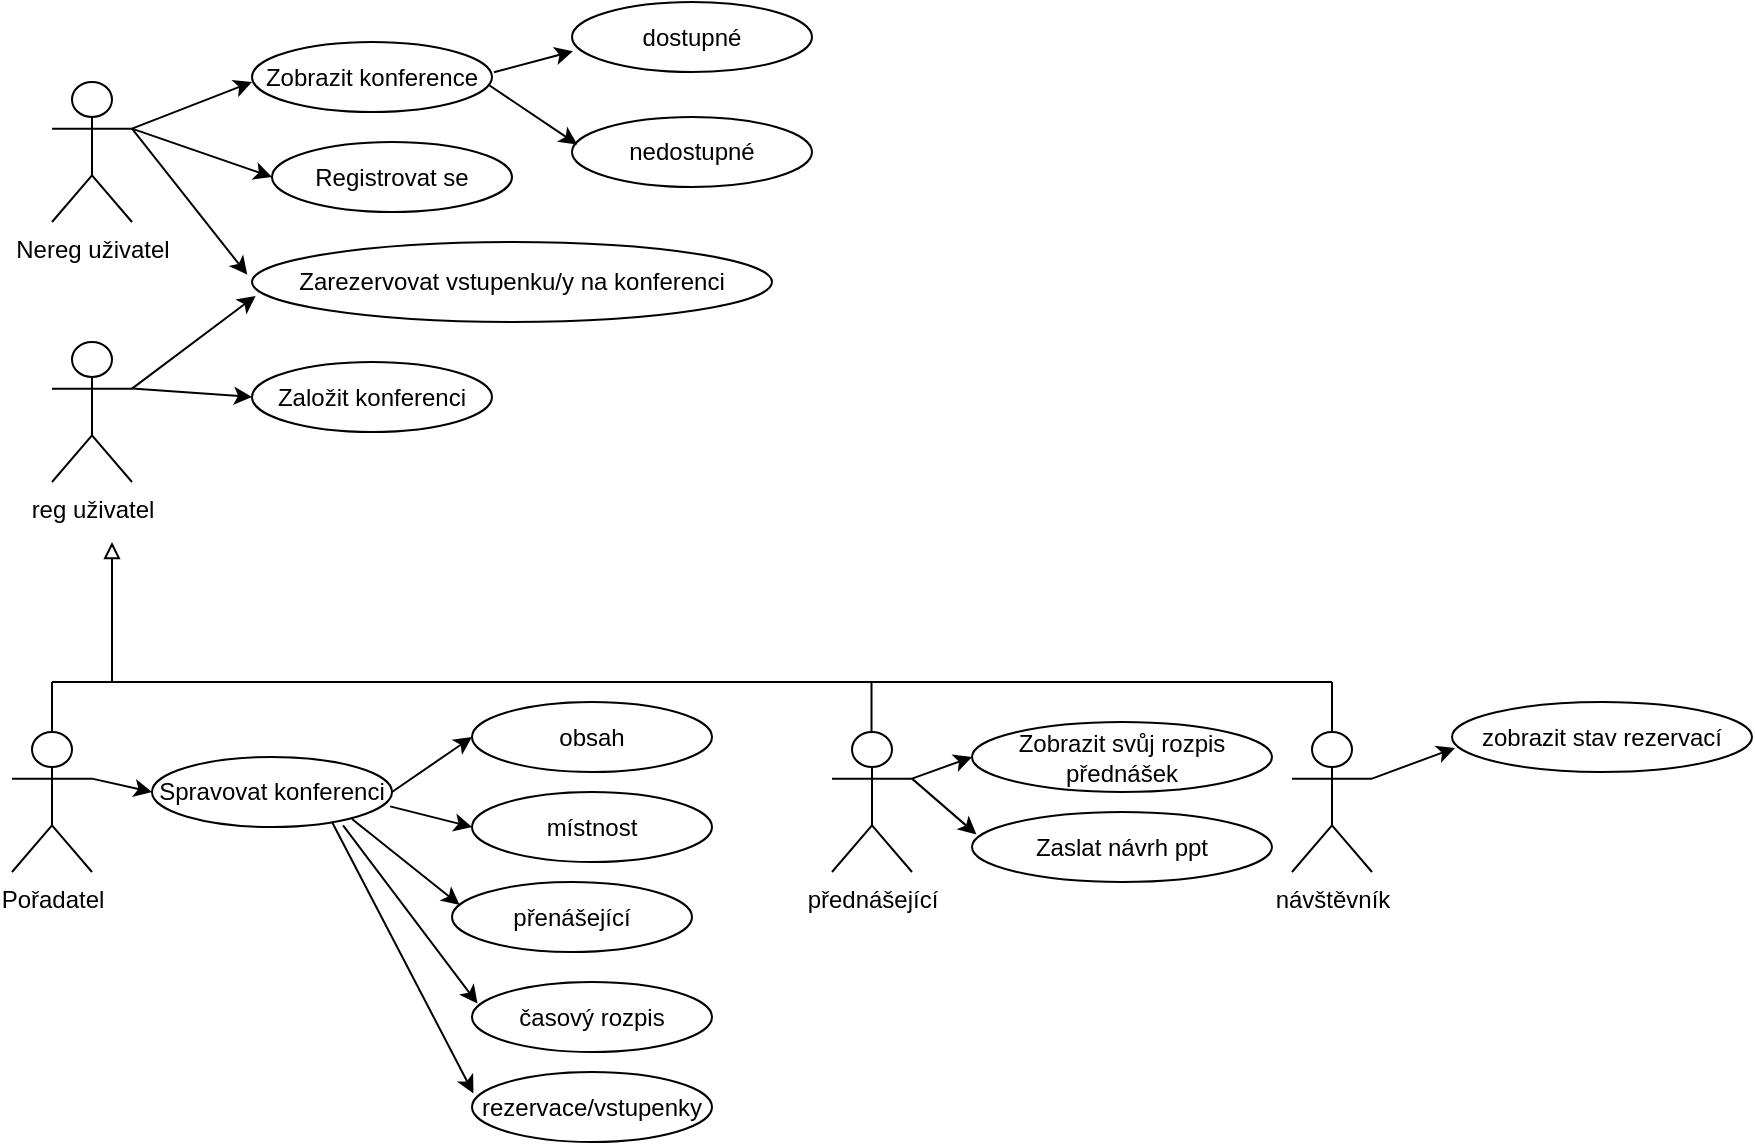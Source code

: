<mxfile version="24.7.16">
  <diagram name="Stránka-1" id="J8WOoDS_pKdRZOd-JtYO">
    <mxGraphModel dx="1003" dy="521" grid="1" gridSize="10" guides="1" tooltips="1" connect="1" arrows="1" fold="1" page="1" pageScale="1" pageWidth="827" pageHeight="1169" math="0" shadow="0">
      <root>
        <mxCell id="0" />
        <mxCell id="1" parent="0" />
        <mxCell id="FXdh6BhFldK_UIfGFSgS-1" value="Pořadatel" style="shape=umlActor;verticalLabelPosition=bottom;verticalAlign=top;html=1;outlineConnect=0;" vertex="1" parent="1">
          <mxGeometry x="100" y="365" width="40" height="70" as="geometry" />
        </mxCell>
        <mxCell id="FXdh6BhFldK_UIfGFSgS-3" value="Nereg uživatel" style="shape=umlActor;verticalLabelPosition=bottom;verticalAlign=top;html=1;outlineConnect=0;" vertex="1" parent="1">
          <mxGeometry x="120" y="40" width="40" height="70" as="geometry" />
        </mxCell>
        <mxCell id="FXdh6BhFldK_UIfGFSgS-5" value="Zobrazit konference" style="ellipse;whiteSpace=wrap;html=1;" vertex="1" parent="1">
          <mxGeometry x="220" y="20" width="120" height="35" as="geometry" />
        </mxCell>
        <mxCell id="FXdh6BhFldK_UIfGFSgS-6" value="nedostupné" style="ellipse;whiteSpace=wrap;html=1;" vertex="1" parent="1">
          <mxGeometry x="380" y="57.5" width="120" height="35" as="geometry" />
        </mxCell>
        <mxCell id="FXdh6BhFldK_UIfGFSgS-7" value="" style="endArrow=classic;html=1;rounded=0;exitX=1;exitY=0.333;exitDx=0;exitDy=0;exitPerimeter=0;" edge="1" parent="1" source="FXdh6BhFldK_UIfGFSgS-3">
          <mxGeometry width="50" height="50" relative="1" as="geometry">
            <mxPoint x="170" y="90" as="sourcePoint" />
            <mxPoint x="220" y="40" as="targetPoint" />
          </mxGeometry>
        </mxCell>
        <mxCell id="FXdh6BhFldK_UIfGFSgS-8" value="dostupné" style="ellipse;whiteSpace=wrap;html=1;" vertex="1" parent="1">
          <mxGeometry x="380" width="120" height="35" as="geometry" />
        </mxCell>
        <mxCell id="FXdh6BhFldK_UIfGFSgS-9" value="" style="endArrow=classic;html=1;rounded=0;entryX=0.004;entryY=0.704;entryDx=0;entryDy=0;entryPerimeter=0;exitX=1.008;exitY=0.433;exitDx=0;exitDy=0;exitPerimeter=0;" edge="1" parent="1" source="FXdh6BhFldK_UIfGFSgS-5" target="FXdh6BhFldK_UIfGFSgS-8">
          <mxGeometry width="50" height="50" relative="1" as="geometry">
            <mxPoint x="314" y="80" as="sourcePoint" />
            <mxPoint x="364" y="30" as="targetPoint" />
          </mxGeometry>
        </mxCell>
        <mxCell id="FXdh6BhFldK_UIfGFSgS-10" value="" style="endArrow=classic;html=1;rounded=0;entryX=0.022;entryY=0.392;entryDx=0;entryDy=0;entryPerimeter=0;exitX=0.99;exitY=0.622;exitDx=0;exitDy=0;exitPerimeter=0;" edge="1" parent="1" source="FXdh6BhFldK_UIfGFSgS-5" target="FXdh6BhFldK_UIfGFSgS-6">
          <mxGeometry width="50" height="50" relative="1" as="geometry">
            <mxPoint x="351" y="45" as="sourcePoint" />
            <mxPoint x="374" y="35" as="targetPoint" />
          </mxGeometry>
        </mxCell>
        <mxCell id="FXdh6BhFldK_UIfGFSgS-11" value="Registrovat se" style="ellipse;whiteSpace=wrap;html=1;" vertex="1" parent="1">
          <mxGeometry x="230" y="70" width="120" height="35" as="geometry" />
        </mxCell>
        <mxCell id="FXdh6BhFldK_UIfGFSgS-12" value="" style="endArrow=classic;html=1;rounded=0;exitX=1;exitY=0.333;exitDx=0;exitDy=0;exitPerimeter=0;entryX=0;entryY=0.5;entryDx=0;entryDy=0;" edge="1" parent="1" source="FXdh6BhFldK_UIfGFSgS-3" target="FXdh6BhFldK_UIfGFSgS-11">
          <mxGeometry width="50" height="50" relative="1" as="geometry">
            <mxPoint x="170" y="73" as="sourcePoint" />
            <mxPoint x="230" y="50" as="targetPoint" />
          </mxGeometry>
        </mxCell>
        <mxCell id="FXdh6BhFldK_UIfGFSgS-13" value="Zarezervovat vstupenku/y na konferenci" style="ellipse;whiteSpace=wrap;html=1;" vertex="1" parent="1">
          <mxGeometry x="220" y="120" width="260" height="40" as="geometry" />
        </mxCell>
        <mxCell id="FXdh6BhFldK_UIfGFSgS-14" value="" style="endArrow=classic;html=1;rounded=0;exitX=1;exitY=0.333;exitDx=0;exitDy=0;exitPerimeter=0;entryX=-0.009;entryY=0.409;entryDx=0;entryDy=0;entryPerimeter=0;" edge="1" parent="1" source="FXdh6BhFldK_UIfGFSgS-3" target="FXdh6BhFldK_UIfGFSgS-13">
          <mxGeometry width="50" height="50" relative="1" as="geometry">
            <mxPoint x="170" y="73" as="sourcePoint" />
            <mxPoint x="230" y="103" as="targetPoint" />
          </mxGeometry>
        </mxCell>
        <mxCell id="FXdh6BhFldK_UIfGFSgS-18" value="Spravovat konferenci" style="ellipse;whiteSpace=wrap;html=1;" vertex="1" parent="1">
          <mxGeometry x="170" y="377.5" width="120" height="35" as="geometry" />
        </mxCell>
        <mxCell id="FXdh6BhFldK_UIfGFSgS-19" value="" style="endArrow=classic;html=1;rounded=0;entryX=0;entryY=0.5;entryDx=0;entryDy=0;exitX=1;exitY=0.333;exitDx=0;exitDy=0;exitPerimeter=0;" edge="1" parent="1" source="FXdh6BhFldK_UIfGFSgS-1" target="FXdh6BhFldK_UIfGFSgS-18">
          <mxGeometry width="50" height="50" relative="1" as="geometry">
            <mxPoint x="350" y="350" as="sourcePoint" />
            <mxPoint x="389" y="330" as="targetPoint" />
          </mxGeometry>
        </mxCell>
        <mxCell id="FXdh6BhFldK_UIfGFSgS-20" value="obsah" style="ellipse;whiteSpace=wrap;html=1;" vertex="1" parent="1">
          <mxGeometry x="330" y="350" width="120" height="35" as="geometry" />
        </mxCell>
        <mxCell id="FXdh6BhFldK_UIfGFSgS-21" value="místnost" style="ellipse;whiteSpace=wrap;html=1;" vertex="1" parent="1">
          <mxGeometry x="330" y="395" width="120" height="35" as="geometry" />
        </mxCell>
        <mxCell id="FXdh6BhFldK_UIfGFSgS-22" value="" style="endArrow=classic;html=1;rounded=0;entryX=0;entryY=0.5;entryDx=0;entryDy=0;exitX=1;exitY=0.5;exitDx=0;exitDy=0;" edge="1" parent="1" source="FXdh6BhFldK_UIfGFSgS-18" target="FXdh6BhFldK_UIfGFSgS-20">
          <mxGeometry width="50" height="50" relative="1" as="geometry">
            <mxPoint x="280" y="359.5" as="sourcePoint" />
            <mxPoint x="330" y="359.5" as="targetPoint" />
          </mxGeometry>
        </mxCell>
        <mxCell id="FXdh6BhFldK_UIfGFSgS-23" value="" style="endArrow=classic;html=1;rounded=0;entryX=0;entryY=0.5;entryDx=0;entryDy=0;exitX=0.992;exitY=0.705;exitDx=0;exitDy=0;exitPerimeter=0;" edge="1" parent="1" source="FXdh6BhFldK_UIfGFSgS-18" target="FXdh6BhFldK_UIfGFSgS-21">
          <mxGeometry width="50" height="50" relative="1" as="geometry">
            <mxPoint x="290" y="405" as="sourcePoint" />
            <mxPoint x="320" y="395" as="targetPoint" />
          </mxGeometry>
        </mxCell>
        <mxCell id="FXdh6BhFldK_UIfGFSgS-26" value="" style="endArrow=classic;html=1;rounded=0;exitX=0.962;exitY=0.794;exitDx=0;exitDy=0;exitPerimeter=0;entryX=0.032;entryY=0.327;entryDx=0;entryDy=0;entryPerimeter=0;" edge="1" parent="1" target="FXdh6BhFldK_UIfGFSgS-27">
          <mxGeometry width="50" height="50" relative="1" as="geometry">
            <mxPoint x="270" y="408.5" as="sourcePoint" />
            <mxPoint x="320" y="440" as="targetPoint" />
          </mxGeometry>
        </mxCell>
        <mxCell id="FXdh6BhFldK_UIfGFSgS-27" value="přenášející" style="ellipse;whiteSpace=wrap;html=1;" vertex="1" parent="1">
          <mxGeometry x="320" y="440" width="120" height="35" as="geometry" />
        </mxCell>
        <mxCell id="FXdh6BhFldK_UIfGFSgS-28" value="časový rozpis" style="ellipse;whiteSpace=wrap;html=1;" vertex="1" parent="1">
          <mxGeometry x="330" y="490" width="120" height="35" as="geometry" />
        </mxCell>
        <mxCell id="FXdh6BhFldK_UIfGFSgS-29" value="" style="endArrow=classic;html=1;rounded=0;exitX=0.796;exitY=0.976;exitDx=0;exitDy=0;exitPerimeter=0;entryX=0.023;entryY=0.309;entryDx=0;entryDy=0;entryPerimeter=0;" edge="1" parent="1" source="FXdh6BhFldK_UIfGFSgS-18" target="FXdh6BhFldK_UIfGFSgS-28">
          <mxGeometry width="50" height="50" relative="1" as="geometry">
            <mxPoint x="266" y="436.25" as="sourcePoint" />
            <mxPoint x="320" y="478.75" as="targetPoint" />
          </mxGeometry>
        </mxCell>
        <mxCell id="FXdh6BhFldK_UIfGFSgS-30" value="rezervace/vstupenky" style="ellipse;whiteSpace=wrap;html=1;" vertex="1" parent="1">
          <mxGeometry x="330" y="535" width="120" height="35" as="geometry" />
        </mxCell>
        <mxCell id="FXdh6BhFldK_UIfGFSgS-31" value="" style="endArrow=classic;html=1;rounded=0;exitX=0.75;exitY=0.929;exitDx=0;exitDy=0;exitPerimeter=0;entryX=0.006;entryY=0.307;entryDx=0;entryDy=0;entryPerimeter=0;" edge="1" parent="1" source="FXdh6BhFldK_UIfGFSgS-18" target="FXdh6BhFldK_UIfGFSgS-30">
          <mxGeometry width="50" height="50" relative="1" as="geometry">
            <mxPoint x="253" y="436" as="sourcePoint" />
            <mxPoint x="320" y="525" as="targetPoint" />
          </mxGeometry>
        </mxCell>
        <mxCell id="FXdh6BhFldK_UIfGFSgS-43" value="reg uživatel" style="shape=umlActor;verticalLabelPosition=bottom;verticalAlign=top;html=1;outlineConnect=0;" vertex="1" parent="1">
          <mxGeometry x="120" y="170" width="40" height="70" as="geometry" />
        </mxCell>
        <mxCell id="FXdh6BhFldK_UIfGFSgS-44" value="" style="endArrow=classic;html=1;rounded=0;exitX=1;exitY=0.333;exitDx=0;exitDy=0;exitPerimeter=0;entryX=0.007;entryY=0.674;entryDx=0;entryDy=0;entryPerimeter=0;" edge="1" parent="1" source="FXdh6BhFldK_UIfGFSgS-43" target="FXdh6BhFldK_UIfGFSgS-13">
          <mxGeometry width="50" height="50" relative="1" as="geometry">
            <mxPoint x="520" y="97.5" as="sourcePoint" />
            <mxPoint x="590" y="92.5" as="targetPoint" />
          </mxGeometry>
        </mxCell>
        <mxCell id="FXdh6BhFldK_UIfGFSgS-45" value="Založit konferenci" style="ellipse;whiteSpace=wrap;html=1;" vertex="1" parent="1">
          <mxGeometry x="220" y="180" width="120" height="35" as="geometry" />
        </mxCell>
        <mxCell id="FXdh6BhFldK_UIfGFSgS-46" value="" style="endArrow=classic;html=1;rounded=0;exitX=1;exitY=0.333;exitDx=0;exitDy=0;exitPerimeter=0;entryX=0;entryY=0.5;entryDx=0;entryDy=0;" edge="1" parent="1" source="FXdh6BhFldK_UIfGFSgS-43" target="FXdh6BhFldK_UIfGFSgS-45">
          <mxGeometry width="50" height="50" relative="1" as="geometry">
            <mxPoint x="170" y="203" as="sourcePoint" />
            <mxPoint x="232" y="157" as="targetPoint" />
          </mxGeometry>
        </mxCell>
        <mxCell id="FXdh6BhFldK_UIfGFSgS-49" value="přednášející" style="shape=umlActor;verticalLabelPosition=bottom;verticalAlign=top;html=1;outlineConnect=0;" vertex="1" parent="1">
          <mxGeometry x="510" y="365" width="40" height="70" as="geometry" />
        </mxCell>
        <mxCell id="FXdh6BhFldK_UIfGFSgS-57" value="" style="endArrow=block;html=1;rounded=0;endFill=0;" edge="1" parent="1">
          <mxGeometry width="50" height="50" relative="1" as="geometry">
            <mxPoint x="150" y="340" as="sourcePoint" />
            <mxPoint x="150" y="270" as="targetPoint" />
          </mxGeometry>
        </mxCell>
        <mxCell id="FXdh6BhFldK_UIfGFSgS-58" value="" style="endArrow=none;html=1;rounded=0;" edge="1" parent="1">
          <mxGeometry width="50" height="50" relative="1" as="geometry">
            <mxPoint x="120" y="340" as="sourcePoint" />
            <mxPoint x="150" y="340" as="targetPoint" />
          </mxGeometry>
        </mxCell>
        <mxCell id="FXdh6BhFldK_UIfGFSgS-59" value="" style="endArrow=none;html=1;rounded=0;exitX=0.5;exitY=0;exitDx=0;exitDy=0;exitPerimeter=0;" edge="1" parent="1" source="FXdh6BhFldK_UIfGFSgS-1">
          <mxGeometry width="50" height="50" relative="1" as="geometry">
            <mxPoint x="130" y="350" as="sourcePoint" />
            <mxPoint x="120" y="340" as="targetPoint" />
          </mxGeometry>
        </mxCell>
        <mxCell id="FXdh6BhFldK_UIfGFSgS-60" value="" style="endArrow=none;html=1;rounded=0;" edge="1" parent="1">
          <mxGeometry width="50" height="50" relative="1" as="geometry">
            <mxPoint x="150" y="340" as="sourcePoint" />
            <mxPoint x="530" y="340" as="targetPoint" />
          </mxGeometry>
        </mxCell>
        <mxCell id="FXdh6BhFldK_UIfGFSgS-62" value="" style="endArrow=none;html=1;rounded=0;exitX=0.5;exitY=0;exitDx=0;exitDy=0;exitPerimeter=0;" edge="1" parent="1">
          <mxGeometry width="50" height="50" relative="1" as="geometry">
            <mxPoint x="529.76" y="365" as="sourcePoint" />
            <mxPoint x="529.76" y="340" as="targetPoint" />
          </mxGeometry>
        </mxCell>
        <mxCell id="FXdh6BhFldK_UIfGFSgS-63" value="" style="endArrow=none;html=1;rounded=0;exitX=0.5;exitY=0;exitDx=0;exitDy=0;exitPerimeter=0;" edge="1" parent="1" source="FXdh6BhFldK_UIfGFSgS-65">
          <mxGeometry width="50" height="50" relative="1" as="geometry">
            <mxPoint x="759.94" y="360" as="sourcePoint" />
            <mxPoint x="760" y="340" as="targetPoint" />
          </mxGeometry>
        </mxCell>
        <mxCell id="FXdh6BhFldK_UIfGFSgS-64" value="" style="endArrow=none;html=1;rounded=0;" edge="1" parent="1">
          <mxGeometry width="50" height="50" relative="1" as="geometry">
            <mxPoint x="520" y="340" as="sourcePoint" />
            <mxPoint x="760" y="340" as="targetPoint" />
          </mxGeometry>
        </mxCell>
        <mxCell id="FXdh6BhFldK_UIfGFSgS-65" value="návštěvník" style="shape=umlActor;verticalLabelPosition=bottom;verticalAlign=top;html=1;outlineConnect=0;" vertex="1" parent="1">
          <mxGeometry x="740" y="365" width="40" height="70" as="geometry" />
        </mxCell>
        <mxCell id="FXdh6BhFldK_UIfGFSgS-66" value="" style="endArrow=classic;html=1;rounded=0;exitX=1;exitY=0.333;exitDx=0;exitDy=0;exitPerimeter=0;entryX=0;entryY=0.5;entryDx=0;entryDy=0;" edge="1" parent="1" source="FXdh6BhFldK_UIfGFSgS-49">
          <mxGeometry width="50" height="50" relative="1" as="geometry">
            <mxPoint x="560" y="385" as="sourcePoint" />
            <mxPoint x="580.0" y="377.5" as="targetPoint" />
          </mxGeometry>
        </mxCell>
        <mxCell id="FXdh6BhFldK_UIfGFSgS-69" value="Zobrazit svůj rozpis přednášek" style="ellipse;whiteSpace=wrap;html=1;" vertex="1" parent="1">
          <mxGeometry x="580" y="360" width="150" height="35" as="geometry" />
        </mxCell>
        <mxCell id="FXdh6BhFldK_UIfGFSgS-70" value="Zaslat návrh ppt" style="ellipse;whiteSpace=wrap;html=1;" vertex="1" parent="1">
          <mxGeometry x="580" y="405" width="150" height="35" as="geometry" />
        </mxCell>
        <mxCell id="FXdh6BhFldK_UIfGFSgS-71" value="" style="endArrow=classic;html=1;rounded=0;exitX=1;exitY=0.333;exitDx=0;exitDy=0;exitPerimeter=0;entryX=0.015;entryY=0.321;entryDx=0;entryDy=0;entryPerimeter=0;" edge="1" parent="1" source="FXdh6BhFldK_UIfGFSgS-49" target="FXdh6BhFldK_UIfGFSgS-70">
          <mxGeometry width="50" height="50" relative="1" as="geometry">
            <mxPoint x="560" y="398" as="sourcePoint" />
            <mxPoint x="590.0" y="387.5" as="targetPoint" />
          </mxGeometry>
        </mxCell>
        <mxCell id="FXdh6BhFldK_UIfGFSgS-72" value="zobrazit stav rezervací" style="ellipse;whiteSpace=wrap;html=1;" vertex="1" parent="1">
          <mxGeometry x="820" y="350" width="150" height="35" as="geometry" />
        </mxCell>
        <mxCell id="FXdh6BhFldK_UIfGFSgS-73" value="" style="endArrow=classic;html=1;rounded=0;exitX=1;exitY=0.333;exitDx=0;exitDy=0;exitPerimeter=0;entryX=0.01;entryY=0.656;entryDx=0;entryDy=0;entryPerimeter=0;" edge="1" parent="1" source="FXdh6BhFldK_UIfGFSgS-65" target="FXdh6BhFldK_UIfGFSgS-72">
          <mxGeometry width="50" height="50" relative="1" as="geometry">
            <mxPoint x="850" y="430" as="sourcePoint" />
            <mxPoint x="880.0" y="419.5" as="targetPoint" />
          </mxGeometry>
        </mxCell>
      </root>
    </mxGraphModel>
  </diagram>
</mxfile>
